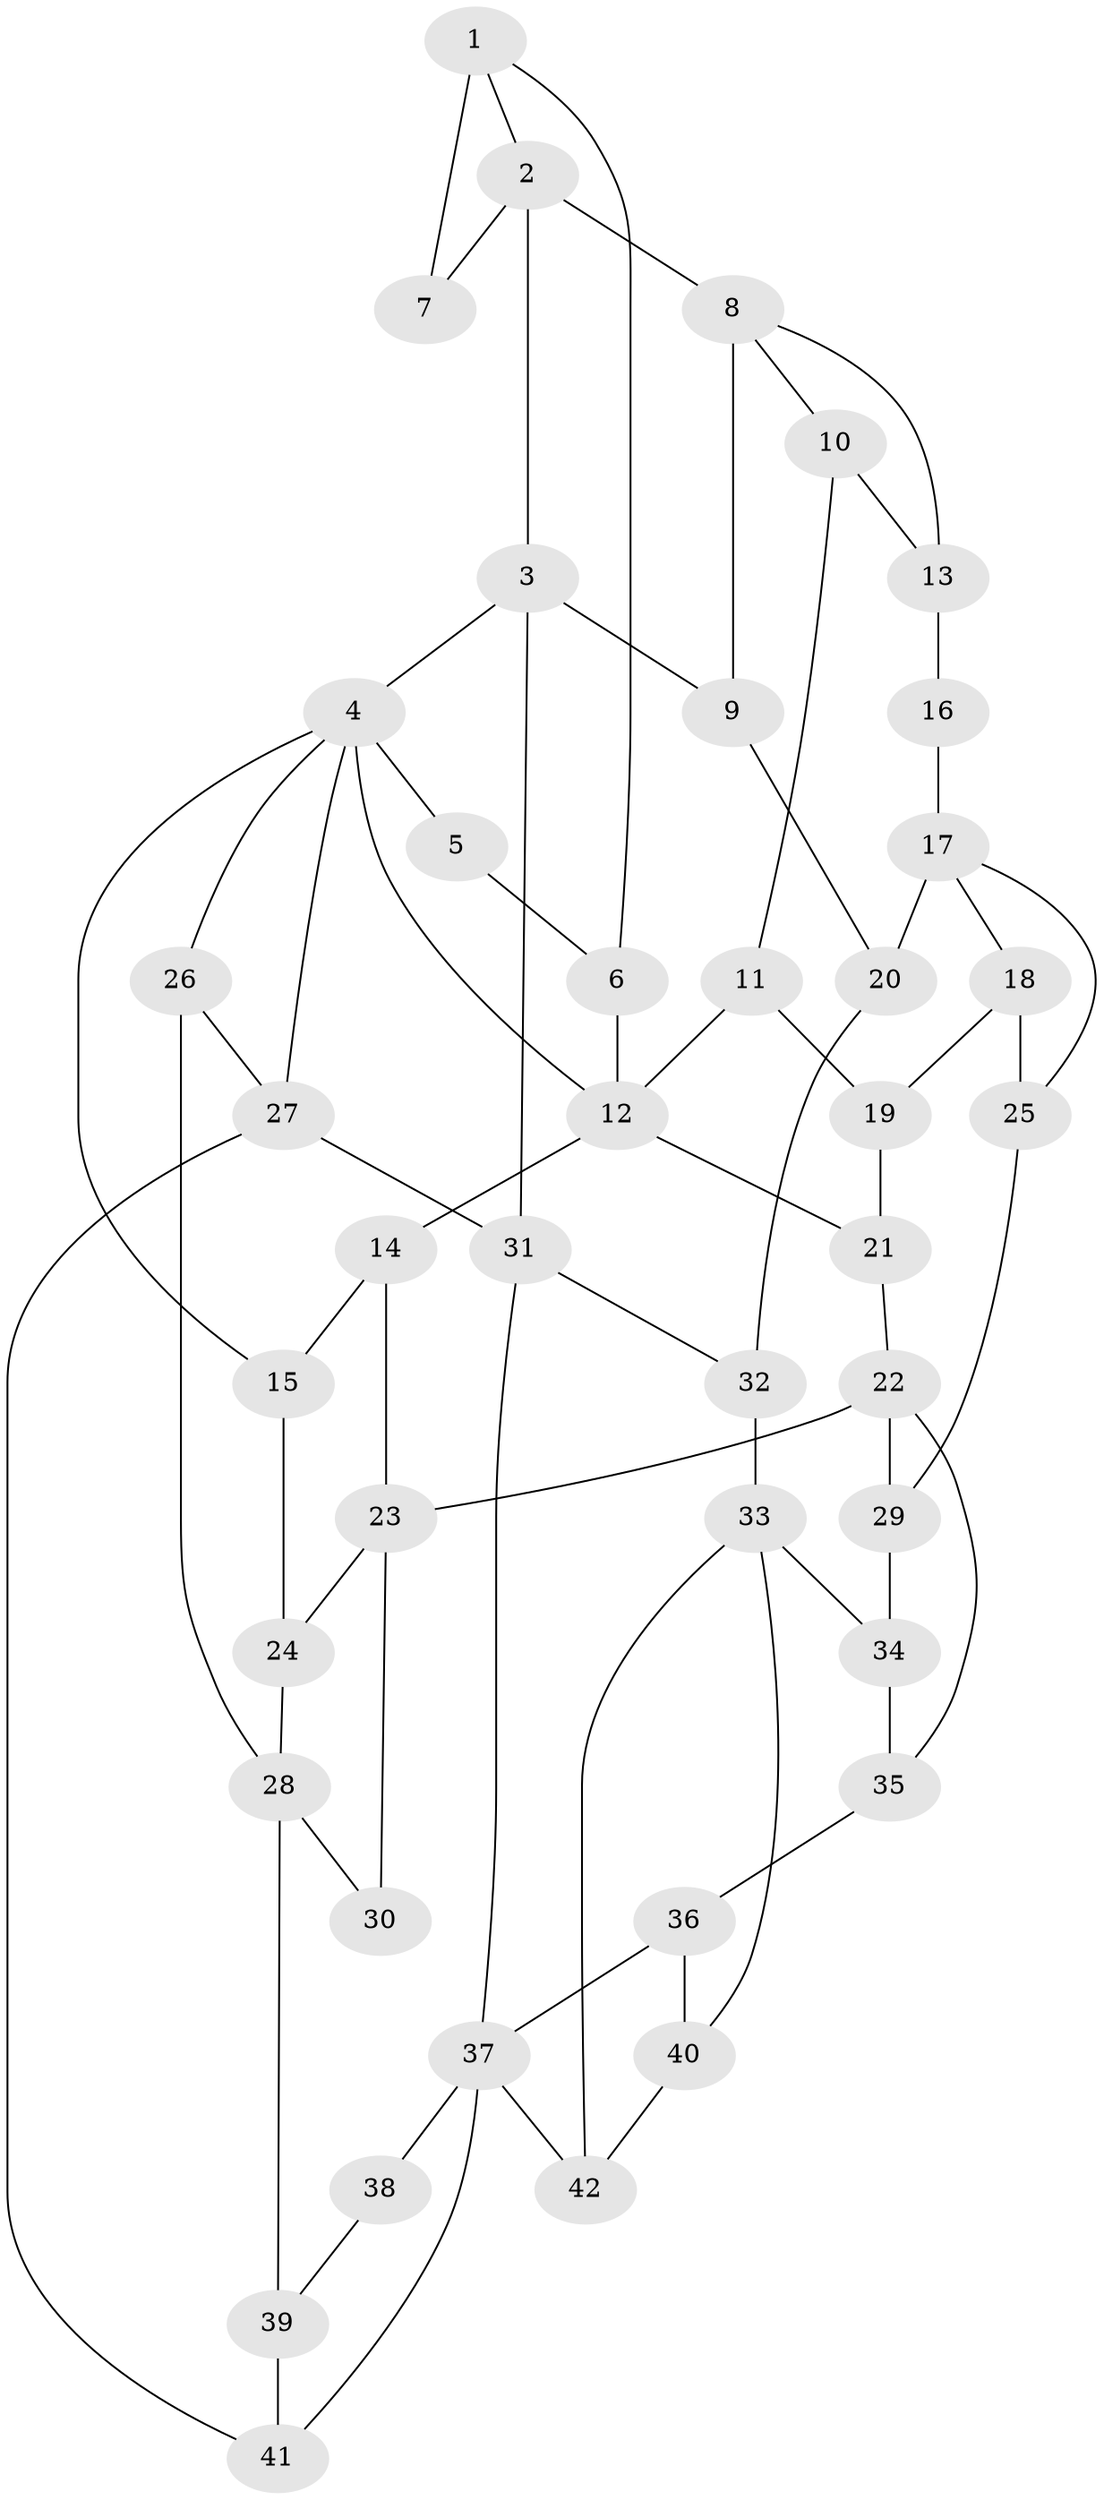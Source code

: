 // original degree distribution, {3: 0.03571428571428571, 4: 0.23809523809523808, 6: 0.23809523809523808, 5: 0.4880952380952381}
// Generated by graph-tools (version 1.1) at 2025/38/03/09/25 02:38:45]
// undirected, 42 vertices, 69 edges
graph export_dot {
graph [start="1"]
  node [color=gray90,style=filled];
  1;
  2;
  3;
  4;
  5;
  6;
  7;
  8;
  9;
  10;
  11;
  12;
  13;
  14;
  15;
  16;
  17;
  18;
  19;
  20;
  21;
  22;
  23;
  24;
  25;
  26;
  27;
  28;
  29;
  30;
  31;
  32;
  33;
  34;
  35;
  36;
  37;
  38;
  39;
  40;
  41;
  42;
  1 -- 2 [weight=1.0];
  1 -- 6 [weight=1.0];
  1 -- 7 [weight=2.0];
  2 -- 3 [weight=1.0];
  2 -- 7 [weight=1.0];
  2 -- 8 [weight=1.0];
  3 -- 4 [weight=1.0];
  3 -- 9 [weight=1.0];
  3 -- 31 [weight=1.0];
  4 -- 5 [weight=2.0];
  4 -- 12 [weight=1.0];
  4 -- 15 [weight=1.0];
  4 -- 26 [weight=1.0];
  4 -- 27 [weight=1.0];
  5 -- 6 [weight=1.0];
  6 -- 12 [weight=1.0];
  8 -- 9 [weight=1.0];
  8 -- 10 [weight=1.0];
  8 -- 13 [weight=1.0];
  9 -- 20 [weight=1.0];
  10 -- 11 [weight=1.0];
  10 -- 13 [weight=1.0];
  11 -- 12 [weight=1.0];
  11 -- 19 [weight=1.0];
  12 -- 14 [weight=2.0];
  12 -- 21 [weight=1.0];
  13 -- 16 [weight=1.0];
  14 -- 15 [weight=1.0];
  14 -- 23 [weight=2.0];
  15 -- 24 [weight=1.0];
  16 -- 17 [weight=2.0];
  17 -- 18 [weight=1.0];
  17 -- 20 [weight=2.0];
  17 -- 25 [weight=1.0];
  18 -- 19 [weight=1.0];
  18 -- 25 [weight=1.0];
  19 -- 21 [weight=1.0];
  20 -- 32 [weight=2.0];
  21 -- 22 [weight=1.0];
  22 -- 23 [weight=2.0];
  22 -- 29 [weight=1.0];
  22 -- 35 [weight=1.0];
  23 -- 24 [weight=1.0];
  23 -- 30 [weight=1.0];
  24 -- 28 [weight=1.0];
  25 -- 29 [weight=1.0];
  26 -- 27 [weight=1.0];
  26 -- 28 [weight=1.0];
  27 -- 31 [weight=1.0];
  27 -- 41 [weight=1.0];
  28 -- 30 [weight=2.0];
  28 -- 39 [weight=2.0];
  29 -- 34 [weight=2.0];
  31 -- 32 [weight=1.0];
  31 -- 37 [weight=1.0];
  32 -- 33 [weight=2.0];
  33 -- 34 [weight=2.0];
  33 -- 40 [weight=1.0];
  33 -- 42 [weight=1.0];
  34 -- 35 [weight=1.0];
  35 -- 36 [weight=1.0];
  36 -- 37 [weight=1.0];
  36 -- 40 [weight=1.0];
  37 -- 38 [weight=2.0];
  37 -- 41 [weight=1.0];
  37 -- 42 [weight=1.0];
  38 -- 39 [weight=1.0];
  39 -- 41 [weight=1.0];
  40 -- 42 [weight=1.0];
}
